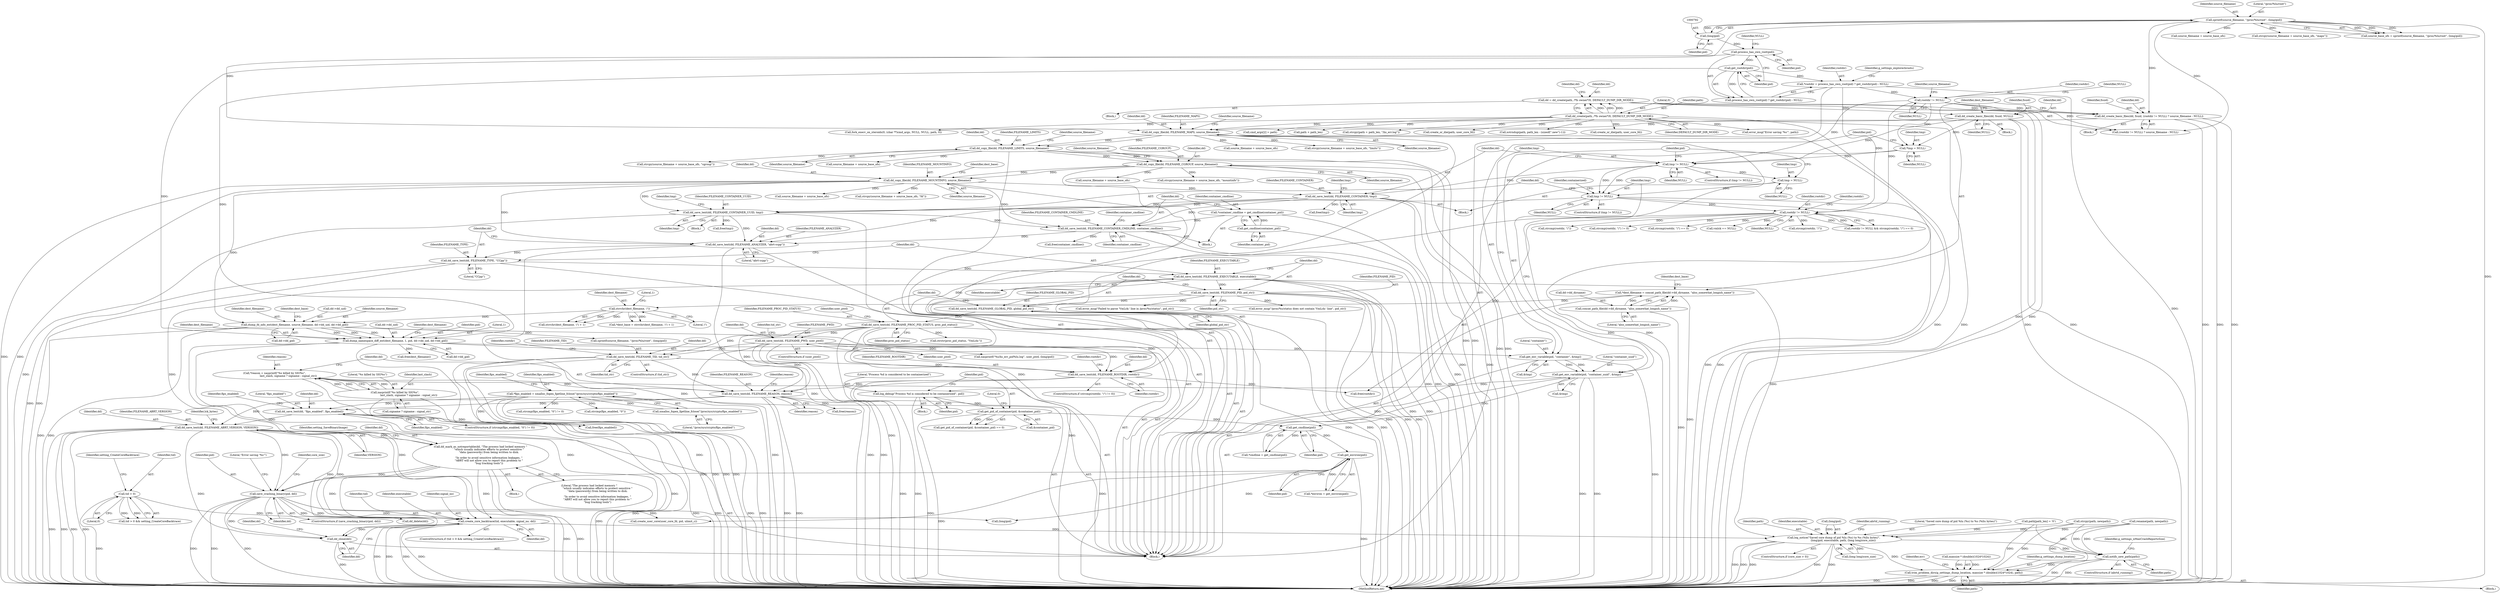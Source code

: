 digraph "0_abrt_3c1b60cfa62d39e5fff5a53a5bc53dae189e740e@API" {
"1001276" [label="(Call,create_core_backtrace(tid, executable, signal_no, dd))"];
"1001272" [label="(Call,tid > 0)"];
"1000994" [label="(Call,dd_save_text(dd, FILENAME_EXECUTABLE, executable))"];
"1000990" [label="(Call,dd_save_text(dd, FILENAME_TYPE, \"CCpp\"))"];
"1000986" [label="(Call,dd_save_text(dd, FILENAME_ANALYZER, \"abrt-ccpp\"))"];
"1000873" [label="(Call,dd_copy_file(dd, FILENAME_MOUNTINFO, source_filename))"];
"1000864" [label="(Call,dd_copy_file(dd, FILENAME_CGROUP, source_filename))"];
"1000855" [label="(Call,dd_copy_file(dd, FILENAME_LIMITS, source_filename))"];
"1000846" [label="(Call,dd_copy_file(dd, FILENAME_MAPS, source_filename))"];
"1000810" [label="(Call,dd_create_basic_files(dd, fsuid, (rootdir != NULL) ? source_filename : NULL))"];
"1000775" [label="(Call,dd = dd_create(path, /*fs owner*/0, DEFAULT_DUMP_DIR_MODE))"];
"1000777" [label="(Call,dd_create(path, /*fs owner*/0, DEFAULT_DUMP_DIR_MODE))"];
"1000788" [label="(Call,sprintf(source_filename, \"/proc/%lu/root\", (long)pid))"];
"1000791" [label="(Call,(long)pid)"];
"1000814" [label="(Call,rootdir != NULL)"];
"1000799" [label="(Call,*rootdir = process_has_own_root(pid) ? get_rootdir(pid) : NULL)"];
"1000804" [label="(Call,get_rootdir(pid))"];
"1000802" [label="(Call,process_has_own_root(pid))"];
"1000821" [label="(Call,dd_create_basic_files(dd, fsuid, NULL))"];
"1000980" [label="(Call,dd_save_text(dd, FILENAME_CONTAINER_CMDLINE, container_cmdline))"];
"1000942" [label="(Call,dd_save_text(dd, FILENAME_CONTAINER_UUID, tmp))"];
"1000923" [label="(Call,dd_save_text(dd, FILENAME_CONTAINER, tmp))"];
"1000919" [label="(Call,tmp != NULL)"];
"1000910" [label="(Call,*tmp = NULL)"];
"1000938" [label="(Call,tmp != NULL)"];
"1000929" [label="(Call,tmp = NULL)"];
"1000976" [label="(Call,*container_cmdline = get_cmdline(container_pid))"];
"1000978" [label="(Call,get_cmdline(container_pid))"];
"1001132" [label="(Call,save_crashing_binary(pid, dd))"];
"1001063" [label="(Call,get_environ(pid))"];
"1001056" [label="(Call,get_cmdline(pid))"];
"1000932" [label="(Call,get_env_variable(pid, \"container_uuid\", &tmp))"];
"1000913" [label="(Call,get_env_variable(pid, \"container\", &tmp))"];
"1000897" [label="(Call,dump_namespace_diff_ext(dest_filename, 1, pid, dd->dd_uid, dd->dd_gid))"];
"1000885" [label="(Call,dump_fd_info_ext(dest_filename, source_filename, dd->dd_uid, dd->dd_gid))"];
"1000837" [label="(Call,strrchr(dest_filename, '/'))"];
"1000826" [label="(Call,*dest_filename = concat_path_file(dd->dd_dirname, \"also_somewhat_longish_name\"))"];
"1000828" [label="(Call,concat_path_file(dd->dd_dirname, \"also_somewhat_longish_name\"))"];
"1000969" [label="(Call,get_pid_of_container(pid, &container_pid))"];
"1000963" [label="(Call,log_debug(\"Process %d is considered to be containerized\", pid))"];
"1001087" [label="(Call,dd_save_text(dd, FILENAME_ABRT_VERSION, VERSION))"];
"1001047" [label="(Call,dd_save_text(dd, FILENAME_REASON, reason))"];
"1001006" [label="(Call,dd_save_text(dd, FILENAME_PROC_PID_STATUS, proc_pid_status))"];
"1001002" [label="(Call,dd_save_text(dd, FILENAME_GLOBAL_PID, global_pid_str))"];
"1000998" [label="(Call,dd_save_text(dd, FILENAME_PID, pid_str))"];
"1001018" [label="(Call,dd_save_text(dd, FILENAME_TID, tid_str))"];
"1001012" [label="(Call,dd_save_text(dd, FILENAME_PWD, user_pwd))"];
"1001031" [label="(Call,dd_save_text(dd, FILENAME_ROOTDIR, rootdir))"];
"1000952" [label="(Call,rootdir != NULL)"];
"1001038" [label="(Call,*reason = xasprintf(\"%s killed by SIG%s\",\n                                 last_slash, signame ? signame : signal_str))"];
"1001040" [label="(Call,xasprintf(\"%s killed by SIG%s\",\n                                 last_slash, signame ? signame : signal_str))"];
"1001081" [label="(Call,dd_save_text(dd, \"fips_enabled\", fips_enabled))"];
"1001068" [label="(Call,*fips_enabled = xmalloc_fopen_fgetline_fclose(\"/proc/sys/crypto/fips_enabled\"))"];
"1001070" [label="(Call,xmalloc_fopen_fgetline_fclose(\"/proc/sys/crypto/fips_enabled\"))"];
"1001125" [label="(Call,dd_mark_as_notreportable(dd, \"The process had locked memory \"\n                    \"which usually indicates efforts to protect sensitive \"\n                    \"data (passwords) from being written to disk.\n\"\n                    \"In order to avoid sensitive information leakages, \"\n                    \"ABRT will not allow you to report this problem to \"\n                    \"bug tracking tools\"))"];
"1001281" [label="(Call,dd_close(dd))"];
"1001375" [label="(Call,log_notice(\"Saved core dump of pid %lu (%s) to %s (%llu bytes)\",\n                       (long)pid, executable, path, (long long)core_size))"];
"1001387" [label="(Call,notify_new_path(path))"];
"1001405" [label="(Call,trim_problem_dirs(g_settings_dump_location, maxsize * (double)(1024*1024), path))"];
"1000818" [label="(Identifier,NULL)"];
"1000840" [label="(Literal,1)"];
"1001093" [label="(Identifier,lck_bytes)"];
"1000980" [label="(Call,dd_save_text(dd, FILENAME_CONTAINER_CMDLINE, container_cmdline))"];
"1001050" [label="(Identifier,reason)"];
"1001000" [label="(Identifier,FILENAME_PID)"];
"1001009" [label="(Identifier,proc_pid_status)"];
"1000848" [label="(Identifier,FILENAME_MAPS)"];
"1000911" [label="(Identifier,tmp)"];
"1001019" [label="(Identifier,dd)"];
"1001218" [label="(Call,xasprintf(\"%s/hs_err_pid%lu.log\", user_pwd, (long)pid))"];
"1000947" [label="(Identifier,tmp)"];
"1001084" [label="(Identifier,fips_enabled)"];
"1001088" [label="(Identifier,dd)"];
"1000901" [label="(Call,dd->dd_uid)"];
"1001277" [label="(Identifier,tid)"];
"1001385" [label="(ControlStructure,if (abrtd_running))"];
"1001003" [label="(Identifier,dd)"];
"1001071" [label="(Literal,\"/proc/sys/crypto/fips_enabled\")"];
"1000826" [label="(Call,*dest_filename = concat_path_file(dd->dd_dirname, \"also_somewhat_longish_name\"))"];
"1001018" [label="(Call,dd_save_text(dd, FILENAME_TID, tid_str))"];
"1000916" [label="(Call,&tmp)"];
"1001069" [label="(Identifier,fips_enabled)"];
"1001129" [label="(Identifier,setting_SaveBinaryImage)"];
"1000943" [label="(Identifier,dd)"];
"1001048" [label="(Identifier,dd)"];
"1000783" [label="(Block,)"];
"1000822" [label="(Identifier,dd)"];
"1000995" [label="(Identifier,dd)"];
"1001005" [label="(Identifier,global_pid_str)"];
"1000873" [label="(Call,dd_copy_file(dd, FILENAME_MOUNTINFO, source_filename))"];
"1000859" [label="(Call,strcpy(source_filename + source_base_ofs, \"cgroup\"))"];
"1000994" [label="(Call,dd_save_text(dd, FILENAME_EXECUTABLE, executable))"];
"1000865" [label="(Identifier,dd)"];
"1001274" [label="(Literal,0)"];
"1000908" [label="(Identifier,dest_filename)"];
"1001021" [label="(Identifier,tid_str)"];
"1001119" [label="(Call,error_msg(\"Failed to parse 'VmLck:' line in /proc/%s/status\", pid_str))"];
"1001039" [label="(Identifier,reason)"];
"1001131" [label="(ControlStructure,if (save_crashing_binary(pid, dd)))"];
"1001381" [label="(Identifier,path)"];
"1000900" [label="(Identifier,pid)"];
"1000907" [label="(Call,free(dest_filename))"];
"1000987" [label="(Identifier,dd)"];
"1001043" [label="(Call,signame ? signame : signal_str)"];
"1000984" [label="(Call,free(container_cmdline))"];
"1001405" [label="(Call,trim_problem_dirs(g_settings_dump_location, maxsize * (double)(1024*1024), path))"];
"1001089" [label="(Identifier,FILENAME_ABRT_VERSION)"];
"1000777" [label="(Call,dd_create(path, /*fs owner*/0, DEFAULT_DUMP_DIR_MODE))"];
"1000973" [label="(Literal,0)"];
"1001064" [label="(Identifier,pid)"];
"1000805" [label="(Identifier,pid)"];
"1000886" [label="(Identifier,dest_filename)"];
"1001275" [label="(Identifier,setting_CreateCoreBacktrace)"];
"1000971" [label="(Call,&container_pid)"];
"1001012" [label="(Call,dd_save_text(dd, FILENAME_PWD, user_pwd))"];
"1000828" [label="(Call,concat_path_file(dd->dd_dirname, \"also_somewhat_longish_name\"))"];
"1001362" [label="(Call,rename(path, newpath))"];
"1000812" [label="(Identifier,fsuid)"];
"1000788" [label="(Call,sprintf(source_filename, \"/proc/%lu/root\", (long)pid))"];
"1000950" [label="(Identifier,containerized)"];
"1001034" [label="(Identifier,rootdir)"];
"1000982" [label="(Identifier,FILENAME_CONTAINER_CMDLINE)"];
"1000852" [label="(Identifier,source_filename)"];
"1001124" [label="(Block,)"];
"1001387" [label="(Call,notify_new_path(path))"];
"1001087" [label="(Call,dd_save_text(dd, FILENAME_ABRT_VERSION, VERSION))"];
"1000802" [label="(Call,process_has_own_root(pid))"];
"1000986" [label="(Call,dd_save_text(dd, FILENAME_ANALYZER, \"abrt-ccpp\"))"];
"1000813" [label="(Call,(rootdir != NULL) ? source_filename : NULL)"];
"1000953" [label="(Identifier,rootdir)"];
"1000942" [label="(Call,dd_save_text(dd, FILENAME_CONTAINER_UUID, tmp))"];
"1000789" [label="(Identifier,source_filename)"];
"1001083" [label="(Literal,\"fips_enabled\")"];
"1001311" [label="(Call,cmd_args[2] = path)"];
"1000817" [label="(Identifier,source_filename)"];
"1000939" [label="(Identifier,tmp)"];
"1001270" [label="(ControlStructure,if (tid > 0 && setting_CreateCoreBacktrace))"];
"1000926" [label="(Identifier,tmp)"];
"1001281" [label="(Call,dd_close(dd))"];
"1000891" [label="(Call,dd->dd_gid)"];
"1000968" [label="(Call,get_pid_of_container(pid, &container_pid) == 0)"];
"1000857" [label="(Identifier,FILENAME_LIMITS)"];
"1001015" [label="(Identifier,user_pwd)"];
"1001035" [label="(Call,free(rootdir))"];
"1001126" [label="(Identifier,dd)"];
"1000836" [label="(Call,strrchr(dest_filename, '/') + 1)"];
"1000992" [label="(Identifier,FILENAME_TYPE)"];
"1001284" [label="(Identifier,dd)"];
"1000814" [label="(Call,rootdir != NULL)"];
"1001031" [label="(Call,dd_save_text(dd, FILENAME_ROOTDIR, rootdir))"];
"1000979" [label="(Identifier,container_pid)"];
"1001286" [label="(Call,path[path_len] = '\0')"];
"1001416" [label="(Identifier,err)"];
"1000933" [label="(Identifier,pid)"];
"1001125" [label="(Call,dd_mark_as_notreportable(dd, \"The process had locked memory \"\n                    \"which usually indicates efforts to protect sensitive \"\n                    \"data (passwords) from being written to disk.\n\"\n                    \"In order to avoid sensitive information leakages, \"\n                    \"ABRT will not allow you to report this problem to \"\n                    \"bug tracking tools\"))"];
"1001098" [label="(Call,strstr(proc_pid_status, \"VmLck:\"))"];
"1001040" [label="(Call,xasprintf(\"%s killed by SIG%s\",\n                                 last_slash, signame ? signame : signal_str))"];
"1000919" [label="(Call,tmp != NULL)"];
"1000855" [label="(Call,dd_copy_file(dd, FILENAME_LIMITS, source_filename))"];
"1000851" [label="(Call,source_filename + source_base_ofs)"];
"1000864" [label="(Call,dd_copy_file(dd, FILENAME_CGROUP, source_filename))"];
"1001010" [label="(ControlStructure,if (user_pwd))"];
"1000790" [label="(Literal,\"/proc/%lu/root\")"];
"1001380" [label="(Identifier,executable)"];
"1000815" [label="(Identifier,rootdir)"];
"1000998" [label="(Call,dd_save_text(dd, FILENAME_PID, pid_str))"];
"1001142" [label="(Identifier,core_size)"];
"1001133" [label="(Identifier,pid)"];
"1001025" [label="(ControlStructure,if (strcmp(rootdir, \"/\") != 0))"];
"1000806" [label="(Identifier,NULL)"];
"1001273" [label="(Identifier,tid)"];
"1000988" [label="(Identifier,FILENAME_ANALYZER)"];
"1000838" [label="(Identifier,dest_filename)"];
"1000985" [label="(Identifier,container_cmdline)"];
"1000895" [label="(Identifier,dest_base)"];
"1001068" [label="(Call,*fips_enabled = xmalloc_fopen_fgetline_fclose(\"/proc/sys/crypto/fips_enabled\"))"];
"1001038" [label="(Call,*reason = xasprintf(\"%s killed by SIG%s\",\n                                 last_slash, signame ? signame : signal_str))"];
"1001388" [label="(Identifier,path)"];
"1000874" [label="(Identifier,dd)"];
"1000888" [label="(Call,dd->dd_uid)"];
"1001276" [label="(Call,create_core_backtrace(tid, executable, signal_no, dd))"];
"1001027" [label="(Call,strcmp(rootdir, \"/\"))"];
"1000921" [label="(Identifier,NULL)"];
"1001280" [label="(Identifier,dd)"];
"1001041" [label="(Literal,\"%s killed by SIG%s\")"];
"1001070" [label="(Call,xmalloc_fopen_fgetline_fclose(\"/proc/sys/crypto/fips_enabled\"))"];
"1000835" [label="(Identifier,dest_base)"];
"1000944" [label="(Identifier,FILENAME_CONTAINER_UUID)"];
"1001237" [label="(Call,path + path_len)"];
"1000915" [label="(Literal,\"container\")"];
"1000839" [label="(Literal,'/')"];
"1001049" [label="(Identifier,FILENAME_REASON)"];
"1001132" [label="(Call,save_crashing_binary(pid, dd))"];
"1000983" [label="(Identifier,container_cmdline)"];
"1001014" [label="(Identifier,FILENAME_PWD)"];
"1000945" [label="(Identifier,tmp)"];
"1001073" [label="(Identifier,fips_enabled)"];
"1001236" [label="(Call,strcpy(path + path_len, \"/hs_err.log\"))"];
"1000875" [label="(Identifier,FILENAME_MOUNTINFO)"];
"1000808" [label="(Identifier,g_settings_explorechroots)"];
"1000974" [label="(Block,)"];
"1001002" [label="(Call,dd_save_text(dd, FILENAME_GLOBAL_PID, global_pid_str))"];
"1000941" [label="(Block,)"];
"1000934" [label="(Literal,\"container_uuid\")"];
"1001272" [label="(Call,tid > 0)"];
"1001244" [label="(Call,create_or_die(path, user_core_fd))"];
"1000920" [label="(Identifier,tmp)"];
"1001007" [label="(Identifier,dd)"];
"1001081" [label="(Call,dd_save_text(dd, \"fips_enabled\", fips_enabled))"];
"1000928" [label="(Identifier,tmp)"];
"1000929" [label="(Call,tmp = NULL)"];
"1001013" [label="(Identifier,dd)"];
"1000957" [label="(Identifier,rootdir)"];
"1001052" [label="(Identifier,reason)"];
"1000997" [label="(Identifier,executable)"];
"1001023" [label="(Identifier,rootdir)"];
"1000925" [label="(Identifier,FILENAME_CONTAINER)"];
"1000946" [label="(Call,free(tmp))"];
"1000923" [label="(Call,dd_save_text(dd, FILENAME_CONTAINER, tmp))"];
"1001352" [label="(Call,xstrndup(path, path_len - (sizeof(\".new\")-1)))"];
"1000991" [label="(Identifier,dd)"];
"1000810" [label="(Call,dd_create_basic_files(dd, fsuid, (rootdir != NULL) ? source_filename : NULL))"];
"1001008" [label="(Identifier,FILENAME_PROC_PID_STATUS)"];
"1001001" [label="(Identifier,pid_str)"];
"1000150" [label="(Block,)"];
"1001127" [label="(Literal,\"The process had locked memory \"\n                    \"which usually indicates efforts to protect sensitive \"\n                    \"data (passwords) from being written to disk.\n\"\n                    \"In order to avoid sensitive information leakages, \"\n                    \"ABRT will not allow you to report this problem to \"\n                    \"bug tracking tools\")"];
"1000924" [label="(Identifier,dd)"];
"1000867" [label="(Identifier,source_filename)"];
"1000816" [label="(Identifier,NULL)"];
"1001428" [label="(Call,dd_delete(dd))"];
"1000989" [label="(Literal,\"abrt-ccpp\")"];
"1000829" [label="(Call,dd->dd_dirname)"];
"1001063" [label="(Call,get_environ(pid))"];
"1000918" [label="(ControlStructure,if (tmp != NULL))"];
"1001075" [label="(ControlStructure,if (strcmp(fips_enabled, \"0\") != 0))"];
"1001377" [label="(Call,(long)pid)"];
"1000976" [label="(Call,*container_cmdline = get_cmdline(container_pid))"];
"1000914" [label="(Identifier,pid)"];
"1000897" [label="(Call,dump_namespace_diff_ext(dest_filename, 1, pid, dd->dd_uid, dd->dd_gid))"];
"1001447" [label="(MethodReturn,int)"];
"1000799" [label="(Call,*rootdir = process_has_own_root(pid) ? get_rootdir(pid) : NULL)"];
"1000977" [label="(Identifier,container_cmdline)"];
"1000842" [label="(Call,source_filename + source_base_ofs)"];
"1000937" [label="(ControlStructure,if (tmp != NULL))"];
"1001282" [label="(Identifier,dd)"];
"1000899" [label="(Literal,1)"];
"1000922" [label="(Block,)"];
"1000832" [label="(Literal,\"also_somewhat_longish_name\")"];
"1000776" [label="(Identifier,dd)"];
"1000964" [label="(Literal,\"Process %d is considered to be containerized\")"];
"1000904" [label="(Call,dd->dd_gid)"];
"1000869" [label="(Call,source_filename + source_base_ofs)"];
"1000782" [label="(Identifier,dd)"];
"1000841" [label="(Call,strcpy(source_filename + source_base_ofs, \"maps\"))"];
"1001150" [label="(Call,create_or_die(path, user_core_fd))"];
"1001200" [label="(Call,(long)pid)"];
"1001033" [label="(Identifier,FILENAME_ROOTDIR)"];
"1001047" [label="(Call,dd_save_text(dd, FILENAME_REASON, reason))"];
"1000846" [label="(Call,dd_copy_file(dd, FILENAME_MAPS, source_filename))"];
"1001386" [label="(Identifier,abrtd_running)"];
"1000870" [label="(Identifier,source_filename)"];
"1000861" [label="(Identifier,source_filename)"];
"1000940" [label="(Identifier,NULL)"];
"1001057" [label="(Identifier,pid)"];
"1000881" [label="(Call,source_filename + source_base_ofs)"];
"1001026" [label="(Call,strcmp(rootdir, \"/\") != 0)"];
"1000834" [label="(Call,*dest_base = strrchr(dest_filename, '/') + 1)"];
"1000952" [label="(Call,rootdir != NULL)"];
"1001090" [label="(Identifier,VERSION)"];
"1000885" [label="(Call,dump_fd_info_ext(dest_filename, source_filename, dd->dd_uid, dd->dd_gid))"];
"1000811" [label="(Identifier,dd)"];
"1001082" [label="(Identifier,dd)"];
"1000856" [label="(Identifier,dd)"];
"1000809" [label="(Block,)"];
"1000793" [label="(Identifier,pid)"];
"1000775" [label="(Call,dd = dd_create(path, /*fs owner*/0, DEFAULT_DUMP_DIR_MODE))"];
"1000955" [label="(Call,strcmp(rootdir, \"/\") == 0)"];
"1000780" [label="(Identifier,DEFAULT_DUMP_DIR_MODE)"];
"1000931" [label="(Identifier,NULL)"];
"1000823" [label="(Identifier,fsuid)"];
"1000866" [label="(Identifier,FILENAME_CGROUP)"];
"1000801" [label="(Call,process_has_own_root(pid) ? get_rootdir(pid) : NULL)"];
"1001042" [label="(Identifier,last_slash)"];
"1001407" [label="(Call,maxsize * (double)(1024*1024))"];
"1001061" [label="(Call,*environ = get_environ(pid))"];
"1000969" [label="(Call,get_pid_of_container(pid, &container_pid))"];
"1000887" [label="(Identifier,source_filename)"];
"1000978" [label="(Call,get_cmdline(container_pid))"];
"1001036" [label="(Identifier,rootdir)"];
"1000963" [label="(Call,log_debug(\"Process %d is considered to be containerized\", pid))"];
"1000898" [label="(Identifier,dest_filename)"];
"1001271" [label="(Call,tid > 0 && setting_CreateCoreBacktrace)"];
"1000996" [label="(Identifier,FILENAME_EXECUTABLE)"];
"1000858" [label="(Identifier,source_filename)"];
"1001382" [label="(Call,(long long)core_size)"];
"1000868" [label="(Call,strcpy(source_filename + source_base_ofs, \"mountinfo\"))"];
"1001051" [label="(Call,free(reason))"];
"1001011" [label="(Identifier,user_pwd)"];
"1001375" [label="(Call,log_notice(\"Saved core dump of pid %lu (%s) to %s (%llu bytes)\",\n                       (long)pid, executable, path, (long long)core_size))"];
"1000779" [label="(Literal,0)"];
"1000786" [label="(Call,source_base_ofs = sprintf(source_filename, \"/proc/%lu/root\", (long)pid))"];
"1000965" [label="(Identifier,pid)"];
"1001414" [label="(Identifier,path)"];
"1001406" [label="(Identifier,g_settings_dump_location)"];
"1001186" [label="(Call,create_user_core(user_core_fd, pid, ulimit_c))"];
"1000913" [label="(Call,get_env_variable(pid, \"container\", &tmp))"];
"1001004" [label="(Identifier,FILENAME_GLOBAL_PID)"];
"1000824" [label="(Identifier,NULL)"];
"1001102" [label="(Call,vmlck == NULL)"];
"1001136" [label="(Call,error_msg(\"Error saving '%s'\", path))"];
"1001085" [label="(Call,free(fips_enabled))"];
"1000932" [label="(Call,get_env_variable(pid, \"container_uuid\", &tmp))"];
"1001076" [label="(Call,strcmp(fips_enabled, \"0\") != 0)"];
"1001077" [label="(Call,strcmp(fips_enabled, \"0\"))"];
"1000999" [label="(Identifier,dd)"];
"1001006" [label="(Call,dd_save_text(dd, FILENAME_PROC_PID_STATUS, proc_pid_status))"];
"1001086" [label="(Identifier,fips_enabled)"];
"1000860" [label="(Call,source_filename + source_base_ofs)"];
"1001371" [label="(ControlStructure,if (core_size > 0))"];
"1001134" [label="(Identifier,dd)"];
"1000912" [label="(Identifier,NULL)"];
"1001137" [label="(Literal,\"Error saving '%s'\")"];
"1001056" [label="(Call,get_cmdline(pid))"];
"1000954" [label="(Identifier,NULL)"];
"1001334" [label="(Call,fork_execv_on_steroids(0, (char **)cmd_args, NULL, NULL, path, 0))"];
"1000837" [label="(Call,strrchr(dest_filename, '/'))"];
"1000956" [label="(Call,strcmp(rootdir, \"/\"))"];
"1001376" [label="(Literal,\"Saved core dump of pid %lu (%s) to %s (%llu bytes)\")"];
"1001054" [label="(Call,*cmdline = get_cmdline(pid))"];
"1001298" [label="(Call,sprintf(source_filename, \"/proc/%lu/root\", (long)pid))"];
"1001366" [label="(Call,strcpy(path, newpath))"];
"1000791" [label="(Call,(long)pid)"];
"1000981" [label="(Identifier,dd)"];
"1000930" [label="(Identifier,tmp)"];
"1001278" [label="(Identifier,executable)"];
"1001017" [label="(Identifier,tid_str)"];
"1000935" [label="(Call,&tmp)"];
"1000970" [label="(Identifier,pid)"];
"1000962" [label="(Block,)"];
"1001016" [label="(ControlStructure,if (tid_str))"];
"1001020" [label="(Identifier,FILENAME_TID)"];
"1001391" [label="(Identifier,g_settings_nMaxCrashReportsSize)"];
"1000878" [label="(Identifier,dest_base)"];
"1000804" [label="(Call,get_rootdir(pid))"];
"1000993" [label="(Literal,\"CCpp\")"];
"1000938" [label="(Call,tmp != NULL)"];
"1001393" [label="(Block,)"];
"1000880" [label="(Call,strcpy(source_filename + source_base_ofs, \"fd\"))"];
"1000850" [label="(Call,strcpy(source_filename + source_base_ofs, \"limits\"))"];
"1000827" [label="(Identifier,dest_filename)"];
"1001032" [label="(Identifier,dd)"];
"1000951" [label="(Call,rootdir != NULL && strcmp(rootdir, \"/\") == 0)"];
"1000849" [label="(Identifier,source_filename)"];
"1000803" [label="(Identifier,pid)"];
"1001105" [label="(Call,error_msg(\"/proc/%s/status does not contain 'VmLck:' line\", pid_str))"];
"1000778" [label="(Identifier,path)"];
"1000910" [label="(Call,*tmp = NULL)"];
"1000876" [label="(Identifier,source_filename)"];
"1000820" [label="(Block,)"];
"1000821" [label="(Call,dd_create_basic_files(dd, fsuid, NULL))"];
"1000800" [label="(Identifier,rootdir)"];
"1000927" [label="(Call,free(tmp))"];
"1000847" [label="(Identifier,dd)"];
"1001279" [label="(Identifier,signal_no)"];
"1000990" [label="(Call,dd_save_text(dd, FILENAME_TYPE, \"CCpp\"))"];
"1001276" -> "1001270"  [label="AST: "];
"1001276" -> "1001280"  [label="CFG: "];
"1001277" -> "1001276"  [label="AST: "];
"1001278" -> "1001276"  [label="AST: "];
"1001279" -> "1001276"  [label="AST: "];
"1001280" -> "1001276"  [label="AST: "];
"1001282" -> "1001276"  [label="CFG: "];
"1001276" -> "1001447"  [label="DDG: "];
"1001276" -> "1001447"  [label="DDG: "];
"1001276" -> "1001447"  [label="DDG: "];
"1001276" -> "1001447"  [label="DDG: "];
"1001272" -> "1001276"  [label="DDG: "];
"1000994" -> "1001276"  [label="DDG: "];
"1001132" -> "1001276"  [label="DDG: "];
"1001087" -> "1001276"  [label="DDG: "];
"1001125" -> "1001276"  [label="DDG: "];
"1001276" -> "1001281"  [label="DDG: "];
"1001276" -> "1001375"  [label="DDG: "];
"1001272" -> "1001271"  [label="AST: "];
"1001272" -> "1001274"  [label="CFG: "];
"1001273" -> "1001272"  [label="AST: "];
"1001274" -> "1001272"  [label="AST: "];
"1001275" -> "1001272"  [label="CFG: "];
"1001271" -> "1001272"  [label="CFG: "];
"1001272" -> "1001447"  [label="DDG: "];
"1001272" -> "1001271"  [label="DDG: "];
"1001272" -> "1001271"  [label="DDG: "];
"1000994" -> "1000783"  [label="AST: "];
"1000994" -> "1000997"  [label="CFG: "];
"1000995" -> "1000994"  [label="AST: "];
"1000996" -> "1000994"  [label="AST: "];
"1000997" -> "1000994"  [label="AST: "];
"1000999" -> "1000994"  [label="CFG: "];
"1000994" -> "1001447"  [label="DDG: "];
"1000994" -> "1001447"  [label="DDG: "];
"1000994" -> "1001447"  [label="DDG: "];
"1000990" -> "1000994"  [label="DDG: "];
"1000994" -> "1000998"  [label="DDG: "];
"1000994" -> "1001375"  [label="DDG: "];
"1000990" -> "1000783"  [label="AST: "];
"1000990" -> "1000993"  [label="CFG: "];
"1000991" -> "1000990"  [label="AST: "];
"1000992" -> "1000990"  [label="AST: "];
"1000993" -> "1000990"  [label="AST: "];
"1000995" -> "1000990"  [label="CFG: "];
"1000990" -> "1001447"  [label="DDG: "];
"1000990" -> "1001447"  [label="DDG: "];
"1000986" -> "1000990"  [label="DDG: "];
"1000986" -> "1000783"  [label="AST: "];
"1000986" -> "1000989"  [label="CFG: "];
"1000987" -> "1000986"  [label="AST: "];
"1000988" -> "1000986"  [label="AST: "];
"1000989" -> "1000986"  [label="AST: "];
"1000991" -> "1000986"  [label="CFG: "];
"1000986" -> "1001447"  [label="DDG: "];
"1000986" -> "1001447"  [label="DDG: "];
"1000873" -> "1000986"  [label="DDG: "];
"1000980" -> "1000986"  [label="DDG: "];
"1000942" -> "1000986"  [label="DDG: "];
"1000923" -> "1000986"  [label="DDG: "];
"1000873" -> "1000783"  [label="AST: "];
"1000873" -> "1000876"  [label="CFG: "];
"1000874" -> "1000873"  [label="AST: "];
"1000875" -> "1000873"  [label="AST: "];
"1000876" -> "1000873"  [label="AST: "];
"1000878" -> "1000873"  [label="CFG: "];
"1000873" -> "1001447"  [label="DDG: "];
"1000873" -> "1001447"  [label="DDG: "];
"1000864" -> "1000873"  [label="DDG: "];
"1000864" -> "1000873"  [label="DDG: "];
"1000873" -> "1000880"  [label="DDG: "];
"1000873" -> "1000881"  [label="DDG: "];
"1000873" -> "1000885"  [label="DDG: "];
"1000873" -> "1000923"  [label="DDG: "];
"1000873" -> "1000942"  [label="DDG: "];
"1000873" -> "1000980"  [label="DDG: "];
"1000864" -> "1000783"  [label="AST: "];
"1000864" -> "1000867"  [label="CFG: "];
"1000865" -> "1000864"  [label="AST: "];
"1000866" -> "1000864"  [label="AST: "];
"1000867" -> "1000864"  [label="AST: "];
"1000870" -> "1000864"  [label="CFG: "];
"1000864" -> "1001447"  [label="DDG: "];
"1000864" -> "1001447"  [label="DDG: "];
"1000855" -> "1000864"  [label="DDG: "];
"1000855" -> "1000864"  [label="DDG: "];
"1000864" -> "1000868"  [label="DDG: "];
"1000864" -> "1000869"  [label="DDG: "];
"1000855" -> "1000783"  [label="AST: "];
"1000855" -> "1000858"  [label="CFG: "];
"1000856" -> "1000855"  [label="AST: "];
"1000857" -> "1000855"  [label="AST: "];
"1000858" -> "1000855"  [label="AST: "];
"1000861" -> "1000855"  [label="CFG: "];
"1000855" -> "1001447"  [label="DDG: "];
"1000855" -> "1001447"  [label="DDG: "];
"1000846" -> "1000855"  [label="DDG: "];
"1000846" -> "1000855"  [label="DDG: "];
"1000855" -> "1000859"  [label="DDG: "];
"1000855" -> "1000860"  [label="DDG: "];
"1000846" -> "1000783"  [label="AST: "];
"1000846" -> "1000849"  [label="CFG: "];
"1000847" -> "1000846"  [label="AST: "];
"1000848" -> "1000846"  [label="AST: "];
"1000849" -> "1000846"  [label="AST: "];
"1000852" -> "1000846"  [label="CFG: "];
"1000846" -> "1001447"  [label="DDG: "];
"1000846" -> "1001447"  [label="DDG: "];
"1000810" -> "1000846"  [label="DDG: "];
"1000821" -> "1000846"  [label="DDG: "];
"1000788" -> "1000846"  [label="DDG: "];
"1000846" -> "1000850"  [label="DDG: "];
"1000846" -> "1000851"  [label="DDG: "];
"1000810" -> "1000809"  [label="AST: "];
"1000810" -> "1000813"  [label="CFG: "];
"1000811" -> "1000810"  [label="AST: "];
"1000812" -> "1000810"  [label="AST: "];
"1000813" -> "1000810"  [label="AST: "];
"1000827" -> "1000810"  [label="CFG: "];
"1000810" -> "1001447"  [label="DDG: "];
"1000810" -> "1001447"  [label="DDG: "];
"1000810" -> "1001447"  [label="DDG: "];
"1000775" -> "1000810"  [label="DDG: "];
"1000788" -> "1000810"  [label="DDG: "];
"1000814" -> "1000810"  [label="DDG: "];
"1000775" -> "1000150"  [label="AST: "];
"1000775" -> "1000777"  [label="CFG: "];
"1000776" -> "1000775"  [label="AST: "];
"1000777" -> "1000775"  [label="AST: "];
"1000782" -> "1000775"  [label="CFG: "];
"1000775" -> "1001447"  [label="DDG: "];
"1000775" -> "1001447"  [label="DDG: "];
"1000777" -> "1000775"  [label="DDG: "];
"1000777" -> "1000775"  [label="DDG: "];
"1000777" -> "1000775"  [label="DDG: "];
"1000775" -> "1000821"  [label="DDG: "];
"1000777" -> "1000780"  [label="CFG: "];
"1000778" -> "1000777"  [label="AST: "];
"1000779" -> "1000777"  [label="AST: "];
"1000780" -> "1000777"  [label="AST: "];
"1000777" -> "1001447"  [label="DDG: "];
"1000777" -> "1001447"  [label="DDG: "];
"1000777" -> "1001136"  [label="DDG: "];
"1000777" -> "1001150"  [label="DDG: "];
"1000777" -> "1001236"  [label="DDG: "];
"1000777" -> "1001237"  [label="DDG: "];
"1000777" -> "1001244"  [label="DDG: "];
"1000777" -> "1001311"  [label="DDG: "];
"1000777" -> "1001334"  [label="DDG: "];
"1000777" -> "1001352"  [label="DDG: "];
"1000788" -> "1000786"  [label="AST: "];
"1000788" -> "1000791"  [label="CFG: "];
"1000789" -> "1000788"  [label="AST: "];
"1000790" -> "1000788"  [label="AST: "];
"1000791" -> "1000788"  [label="AST: "];
"1000786" -> "1000788"  [label="CFG: "];
"1000788" -> "1001447"  [label="DDG: "];
"1000788" -> "1000786"  [label="DDG: "];
"1000788" -> "1000786"  [label="DDG: "];
"1000788" -> "1000786"  [label="DDG: "];
"1000791" -> "1000788"  [label="DDG: "];
"1000788" -> "1000813"  [label="DDG: "];
"1000788" -> "1000841"  [label="DDG: "];
"1000788" -> "1000842"  [label="DDG: "];
"1000791" -> "1000793"  [label="CFG: "];
"1000792" -> "1000791"  [label="AST: "];
"1000793" -> "1000791"  [label="AST: "];
"1000791" -> "1000802"  [label="DDG: "];
"1000814" -> "1000813"  [label="AST: "];
"1000814" -> "1000816"  [label="CFG: "];
"1000815" -> "1000814"  [label="AST: "];
"1000816" -> "1000814"  [label="AST: "];
"1000817" -> "1000814"  [label="CFG: "];
"1000818" -> "1000814"  [label="CFG: "];
"1000799" -> "1000814"  [label="DDG: "];
"1000814" -> "1000813"  [label="DDG: "];
"1000814" -> "1000910"  [label="DDG: "];
"1000814" -> "1000919"  [label="DDG: "];
"1000814" -> "1000952"  [label="DDG: "];
"1000799" -> "1000783"  [label="AST: "];
"1000799" -> "1000801"  [label="CFG: "];
"1000800" -> "1000799"  [label="AST: "];
"1000801" -> "1000799"  [label="AST: "];
"1000808" -> "1000799"  [label="CFG: "];
"1000799" -> "1001447"  [label="DDG: "];
"1000804" -> "1000799"  [label="DDG: "];
"1000799" -> "1000952"  [label="DDG: "];
"1000804" -> "1000801"  [label="AST: "];
"1000804" -> "1000805"  [label="CFG: "];
"1000805" -> "1000804"  [label="AST: "];
"1000801" -> "1000804"  [label="CFG: "];
"1000804" -> "1000801"  [label="DDG: "];
"1000802" -> "1000804"  [label="DDG: "];
"1000804" -> "1000897"  [label="DDG: "];
"1000802" -> "1000801"  [label="AST: "];
"1000802" -> "1000803"  [label="CFG: "];
"1000803" -> "1000802"  [label="AST: "];
"1000805" -> "1000802"  [label="CFG: "];
"1000806" -> "1000802"  [label="CFG: "];
"1000802" -> "1000897"  [label="DDG: "];
"1000821" -> "1000820"  [label="AST: "];
"1000821" -> "1000824"  [label="CFG: "];
"1000822" -> "1000821"  [label="AST: "];
"1000823" -> "1000821"  [label="AST: "];
"1000824" -> "1000821"  [label="AST: "];
"1000827" -> "1000821"  [label="CFG: "];
"1000821" -> "1001447"  [label="DDG: "];
"1000821" -> "1001447"  [label="DDG: "];
"1000821" -> "1000910"  [label="DDG: "];
"1000821" -> "1000919"  [label="DDG: "];
"1000980" -> "1000974"  [label="AST: "];
"1000980" -> "1000983"  [label="CFG: "];
"1000981" -> "1000980"  [label="AST: "];
"1000982" -> "1000980"  [label="AST: "];
"1000983" -> "1000980"  [label="AST: "];
"1000985" -> "1000980"  [label="CFG: "];
"1000980" -> "1001447"  [label="DDG: "];
"1000980" -> "1001447"  [label="DDG: "];
"1000942" -> "1000980"  [label="DDG: "];
"1000923" -> "1000980"  [label="DDG: "];
"1000976" -> "1000980"  [label="DDG: "];
"1000980" -> "1000984"  [label="DDG: "];
"1000942" -> "1000941"  [label="AST: "];
"1000942" -> "1000945"  [label="CFG: "];
"1000943" -> "1000942"  [label="AST: "];
"1000944" -> "1000942"  [label="AST: "];
"1000945" -> "1000942"  [label="AST: "];
"1000947" -> "1000942"  [label="CFG: "];
"1000942" -> "1001447"  [label="DDG: "];
"1000942" -> "1001447"  [label="DDG: "];
"1000923" -> "1000942"  [label="DDG: "];
"1000938" -> "1000942"  [label="DDG: "];
"1000942" -> "1000946"  [label="DDG: "];
"1000923" -> "1000922"  [label="AST: "];
"1000923" -> "1000926"  [label="CFG: "];
"1000924" -> "1000923"  [label="AST: "];
"1000925" -> "1000923"  [label="AST: "];
"1000926" -> "1000923"  [label="AST: "];
"1000928" -> "1000923"  [label="CFG: "];
"1000923" -> "1001447"  [label="DDG: "];
"1000923" -> "1001447"  [label="DDG: "];
"1000919" -> "1000923"  [label="DDG: "];
"1000923" -> "1000927"  [label="DDG: "];
"1000919" -> "1000918"  [label="AST: "];
"1000919" -> "1000921"  [label="CFG: "];
"1000920" -> "1000919"  [label="AST: "];
"1000921" -> "1000919"  [label="AST: "];
"1000924" -> "1000919"  [label="CFG: "];
"1000933" -> "1000919"  [label="CFG: "];
"1000910" -> "1000919"  [label="DDG: "];
"1000919" -> "1000929"  [label="DDG: "];
"1000919" -> "1000938"  [label="DDG: "];
"1000919" -> "1000938"  [label="DDG: "];
"1000910" -> "1000783"  [label="AST: "];
"1000910" -> "1000912"  [label="CFG: "];
"1000911" -> "1000910"  [label="AST: "];
"1000912" -> "1000910"  [label="AST: "];
"1000914" -> "1000910"  [label="CFG: "];
"1000938" -> "1000937"  [label="AST: "];
"1000938" -> "1000940"  [label="CFG: "];
"1000939" -> "1000938"  [label="AST: "];
"1000940" -> "1000938"  [label="AST: "];
"1000943" -> "1000938"  [label="CFG: "];
"1000950" -> "1000938"  [label="CFG: "];
"1000938" -> "1001447"  [label="DDG: "];
"1000938" -> "1001447"  [label="DDG: "];
"1000929" -> "1000938"  [label="DDG: "];
"1000938" -> "1000952"  [label="DDG: "];
"1000929" -> "1000922"  [label="AST: "];
"1000929" -> "1000931"  [label="CFG: "];
"1000930" -> "1000929"  [label="AST: "];
"1000931" -> "1000929"  [label="AST: "];
"1000933" -> "1000929"  [label="CFG: "];
"1000976" -> "1000974"  [label="AST: "];
"1000976" -> "1000978"  [label="CFG: "];
"1000977" -> "1000976"  [label="AST: "];
"1000978" -> "1000976"  [label="AST: "];
"1000981" -> "1000976"  [label="CFG: "];
"1000976" -> "1001447"  [label="DDG: "];
"1000978" -> "1000976"  [label="DDG: "];
"1000978" -> "1000979"  [label="CFG: "];
"1000979" -> "1000978"  [label="AST: "];
"1000978" -> "1001447"  [label="DDG: "];
"1001132" -> "1001131"  [label="AST: "];
"1001132" -> "1001134"  [label="CFG: "];
"1001133" -> "1001132"  [label="AST: "];
"1001134" -> "1001132"  [label="AST: "];
"1001137" -> "1001132"  [label="CFG: "];
"1001142" -> "1001132"  [label="CFG: "];
"1001132" -> "1001447"  [label="DDG: "];
"1001132" -> "1001447"  [label="DDG: "];
"1001132" -> "1001447"  [label="DDG: "];
"1001063" -> "1001132"  [label="DDG: "];
"1001087" -> "1001132"  [label="DDG: "];
"1001125" -> "1001132"  [label="DDG: "];
"1001132" -> "1001186"  [label="DDG: "];
"1001132" -> "1001200"  [label="DDG: "];
"1001132" -> "1001281"  [label="DDG: "];
"1001132" -> "1001428"  [label="DDG: "];
"1001063" -> "1001061"  [label="AST: "];
"1001063" -> "1001064"  [label="CFG: "];
"1001064" -> "1001063"  [label="AST: "];
"1001061" -> "1001063"  [label="CFG: "];
"1001063" -> "1001447"  [label="DDG: "];
"1001063" -> "1001061"  [label="DDG: "];
"1001056" -> "1001063"  [label="DDG: "];
"1001063" -> "1001186"  [label="DDG: "];
"1001063" -> "1001200"  [label="DDG: "];
"1001056" -> "1001054"  [label="AST: "];
"1001056" -> "1001057"  [label="CFG: "];
"1001057" -> "1001056"  [label="AST: "];
"1001054" -> "1001056"  [label="CFG: "];
"1001056" -> "1001054"  [label="DDG: "];
"1000932" -> "1001056"  [label="DDG: "];
"1000969" -> "1001056"  [label="DDG: "];
"1000932" -> "1000783"  [label="AST: "];
"1000932" -> "1000935"  [label="CFG: "];
"1000933" -> "1000932"  [label="AST: "];
"1000934" -> "1000932"  [label="AST: "];
"1000935" -> "1000932"  [label="AST: "];
"1000939" -> "1000932"  [label="CFG: "];
"1000932" -> "1001447"  [label="DDG: "];
"1000932" -> "1001447"  [label="DDG: "];
"1000913" -> "1000932"  [label="DDG: "];
"1000913" -> "1000932"  [label="DDG: "];
"1000932" -> "1000963"  [label="DDG: "];
"1000913" -> "1000783"  [label="AST: "];
"1000913" -> "1000916"  [label="CFG: "];
"1000914" -> "1000913"  [label="AST: "];
"1000915" -> "1000913"  [label="AST: "];
"1000916" -> "1000913"  [label="AST: "];
"1000920" -> "1000913"  [label="CFG: "];
"1000913" -> "1001447"  [label="DDG: "];
"1000897" -> "1000913"  [label="DDG: "];
"1000897" -> "1000783"  [label="AST: "];
"1000897" -> "1000904"  [label="CFG: "];
"1000898" -> "1000897"  [label="AST: "];
"1000899" -> "1000897"  [label="AST: "];
"1000900" -> "1000897"  [label="AST: "];
"1000901" -> "1000897"  [label="AST: "];
"1000904" -> "1000897"  [label="AST: "];
"1000908" -> "1000897"  [label="CFG: "];
"1000897" -> "1001447"  [label="DDG: "];
"1000897" -> "1001447"  [label="DDG: "];
"1000897" -> "1001447"  [label="DDG: "];
"1000885" -> "1000897"  [label="DDG: "];
"1000885" -> "1000897"  [label="DDG: "];
"1000885" -> "1000897"  [label="DDG: "];
"1000897" -> "1000907"  [label="DDG: "];
"1000885" -> "1000783"  [label="AST: "];
"1000885" -> "1000891"  [label="CFG: "];
"1000886" -> "1000885"  [label="AST: "];
"1000887" -> "1000885"  [label="AST: "];
"1000888" -> "1000885"  [label="AST: "];
"1000891" -> "1000885"  [label="AST: "];
"1000895" -> "1000885"  [label="CFG: "];
"1000885" -> "1001447"  [label="DDG: "];
"1000885" -> "1001447"  [label="DDG: "];
"1000837" -> "1000885"  [label="DDG: "];
"1000885" -> "1001298"  [label="DDG: "];
"1000837" -> "1000836"  [label="AST: "];
"1000837" -> "1000839"  [label="CFG: "];
"1000838" -> "1000837"  [label="AST: "];
"1000839" -> "1000837"  [label="AST: "];
"1000840" -> "1000837"  [label="CFG: "];
"1000837" -> "1000834"  [label="DDG: "];
"1000837" -> "1000834"  [label="DDG: "];
"1000837" -> "1000836"  [label="DDG: "];
"1000837" -> "1000836"  [label="DDG: "];
"1000826" -> "1000837"  [label="DDG: "];
"1000826" -> "1000783"  [label="AST: "];
"1000826" -> "1000828"  [label="CFG: "];
"1000827" -> "1000826"  [label="AST: "];
"1000828" -> "1000826"  [label="AST: "];
"1000835" -> "1000826"  [label="CFG: "];
"1000826" -> "1001447"  [label="DDG: "];
"1000828" -> "1000826"  [label="DDG: "];
"1000828" -> "1000826"  [label="DDG: "];
"1000828" -> "1000832"  [label="CFG: "];
"1000829" -> "1000828"  [label="AST: "];
"1000832" -> "1000828"  [label="AST: "];
"1000828" -> "1001447"  [label="DDG: "];
"1000969" -> "1000968"  [label="AST: "];
"1000969" -> "1000971"  [label="CFG: "];
"1000970" -> "1000969"  [label="AST: "];
"1000971" -> "1000969"  [label="AST: "];
"1000973" -> "1000969"  [label="CFG: "];
"1000969" -> "1001447"  [label="DDG: "];
"1000969" -> "1000968"  [label="DDG: "];
"1000969" -> "1000968"  [label="DDG: "];
"1000963" -> "1000969"  [label="DDG: "];
"1000963" -> "1000962"  [label="AST: "];
"1000963" -> "1000965"  [label="CFG: "];
"1000964" -> "1000963"  [label="AST: "];
"1000965" -> "1000963"  [label="AST: "];
"1000970" -> "1000963"  [label="CFG: "];
"1000963" -> "1001447"  [label="DDG: "];
"1001087" -> "1000783"  [label="AST: "];
"1001087" -> "1001090"  [label="CFG: "];
"1001088" -> "1001087"  [label="AST: "];
"1001089" -> "1001087"  [label="AST: "];
"1001090" -> "1001087"  [label="AST: "];
"1001093" -> "1001087"  [label="CFG: "];
"1001087" -> "1001447"  [label="DDG: "];
"1001087" -> "1001447"  [label="DDG: "];
"1001087" -> "1001447"  [label="DDG: "];
"1001087" -> "1001447"  [label="DDG: "];
"1001047" -> "1001087"  [label="DDG: "];
"1001081" -> "1001087"  [label="DDG: "];
"1001087" -> "1001125"  [label="DDG: "];
"1001087" -> "1001281"  [label="DDG: "];
"1001087" -> "1001428"  [label="DDG: "];
"1001047" -> "1000783"  [label="AST: "];
"1001047" -> "1001050"  [label="CFG: "];
"1001048" -> "1001047"  [label="AST: "];
"1001049" -> "1001047"  [label="AST: "];
"1001050" -> "1001047"  [label="AST: "];
"1001052" -> "1001047"  [label="CFG: "];
"1001047" -> "1001447"  [label="DDG: "];
"1001047" -> "1001447"  [label="DDG: "];
"1001006" -> "1001047"  [label="DDG: "];
"1001018" -> "1001047"  [label="DDG: "];
"1001012" -> "1001047"  [label="DDG: "];
"1001031" -> "1001047"  [label="DDG: "];
"1001038" -> "1001047"  [label="DDG: "];
"1001047" -> "1001051"  [label="DDG: "];
"1001047" -> "1001081"  [label="DDG: "];
"1001006" -> "1000783"  [label="AST: "];
"1001006" -> "1001009"  [label="CFG: "];
"1001007" -> "1001006"  [label="AST: "];
"1001008" -> "1001006"  [label="AST: "];
"1001009" -> "1001006"  [label="AST: "];
"1001011" -> "1001006"  [label="CFG: "];
"1001006" -> "1001447"  [label="DDG: "];
"1001006" -> "1001447"  [label="DDG: "];
"1001002" -> "1001006"  [label="DDG: "];
"1001006" -> "1001012"  [label="DDG: "];
"1001006" -> "1001018"  [label="DDG: "];
"1001006" -> "1001031"  [label="DDG: "];
"1001006" -> "1001098"  [label="DDG: "];
"1001002" -> "1000783"  [label="AST: "];
"1001002" -> "1001005"  [label="CFG: "];
"1001003" -> "1001002"  [label="AST: "];
"1001004" -> "1001002"  [label="AST: "];
"1001005" -> "1001002"  [label="AST: "];
"1001007" -> "1001002"  [label="CFG: "];
"1001002" -> "1001447"  [label="DDG: "];
"1001002" -> "1001447"  [label="DDG: "];
"1001002" -> "1001447"  [label="DDG: "];
"1000998" -> "1001002"  [label="DDG: "];
"1000998" -> "1000783"  [label="AST: "];
"1000998" -> "1001001"  [label="CFG: "];
"1000999" -> "1000998"  [label="AST: "];
"1001000" -> "1000998"  [label="AST: "];
"1001001" -> "1000998"  [label="AST: "];
"1001003" -> "1000998"  [label="CFG: "];
"1000998" -> "1001447"  [label="DDG: "];
"1000998" -> "1001447"  [label="DDG: "];
"1000998" -> "1001447"  [label="DDG: "];
"1000998" -> "1001105"  [label="DDG: "];
"1000998" -> "1001119"  [label="DDG: "];
"1001018" -> "1001016"  [label="AST: "];
"1001018" -> "1001021"  [label="CFG: "];
"1001019" -> "1001018"  [label="AST: "];
"1001020" -> "1001018"  [label="AST: "];
"1001021" -> "1001018"  [label="AST: "];
"1001023" -> "1001018"  [label="CFG: "];
"1001018" -> "1001447"  [label="DDG: "];
"1001018" -> "1001447"  [label="DDG: "];
"1001018" -> "1001447"  [label="DDG: "];
"1001012" -> "1001018"  [label="DDG: "];
"1001018" -> "1001031"  [label="DDG: "];
"1001012" -> "1001010"  [label="AST: "];
"1001012" -> "1001015"  [label="CFG: "];
"1001013" -> "1001012"  [label="AST: "];
"1001014" -> "1001012"  [label="AST: "];
"1001015" -> "1001012"  [label="AST: "];
"1001017" -> "1001012"  [label="CFG: "];
"1001012" -> "1001447"  [label="DDG: "];
"1001012" -> "1001447"  [label="DDG: "];
"1001012" -> "1001447"  [label="DDG: "];
"1001012" -> "1001031"  [label="DDG: "];
"1001012" -> "1001218"  [label="DDG: "];
"1001031" -> "1001025"  [label="AST: "];
"1001031" -> "1001034"  [label="CFG: "];
"1001032" -> "1001031"  [label="AST: "];
"1001033" -> "1001031"  [label="AST: "];
"1001034" -> "1001031"  [label="AST: "];
"1001036" -> "1001031"  [label="CFG: "];
"1001031" -> "1001447"  [label="DDG: "];
"1001031" -> "1001447"  [label="DDG: "];
"1000952" -> "1001031"  [label="DDG: "];
"1001031" -> "1001035"  [label="DDG: "];
"1000952" -> "1000951"  [label="AST: "];
"1000952" -> "1000954"  [label="CFG: "];
"1000953" -> "1000952"  [label="AST: "];
"1000954" -> "1000952"  [label="AST: "];
"1000957" -> "1000952"  [label="CFG: "];
"1000951" -> "1000952"  [label="CFG: "];
"1000952" -> "1000951"  [label="DDG: "];
"1000952" -> "1000951"  [label="DDG: "];
"1000952" -> "1000955"  [label="DDG: "];
"1000952" -> "1000956"  [label="DDG: "];
"1000952" -> "1001026"  [label="DDG: "];
"1000952" -> "1001027"  [label="DDG: "];
"1000952" -> "1001035"  [label="DDG: "];
"1000952" -> "1001102"  [label="DDG: "];
"1001038" -> "1000783"  [label="AST: "];
"1001038" -> "1001040"  [label="CFG: "];
"1001039" -> "1001038"  [label="AST: "];
"1001040" -> "1001038"  [label="AST: "];
"1001048" -> "1001038"  [label="CFG: "];
"1001038" -> "1001447"  [label="DDG: "];
"1001040" -> "1001038"  [label="DDG: "];
"1001040" -> "1001038"  [label="DDG: "];
"1001040" -> "1001038"  [label="DDG: "];
"1001040" -> "1001043"  [label="CFG: "];
"1001041" -> "1001040"  [label="AST: "];
"1001042" -> "1001040"  [label="AST: "];
"1001043" -> "1001040"  [label="AST: "];
"1001040" -> "1001447"  [label="DDG: "];
"1001040" -> "1001447"  [label="DDG: "];
"1001081" -> "1001075"  [label="AST: "];
"1001081" -> "1001084"  [label="CFG: "];
"1001082" -> "1001081"  [label="AST: "];
"1001083" -> "1001081"  [label="AST: "];
"1001084" -> "1001081"  [label="AST: "];
"1001086" -> "1001081"  [label="CFG: "];
"1001081" -> "1001447"  [label="DDG: "];
"1001068" -> "1001081"  [label="DDG: "];
"1001081" -> "1001085"  [label="DDG: "];
"1001068" -> "1000783"  [label="AST: "];
"1001068" -> "1001070"  [label="CFG: "];
"1001069" -> "1001068"  [label="AST: "];
"1001070" -> "1001068"  [label="AST: "];
"1001073" -> "1001068"  [label="CFG: "];
"1001068" -> "1001447"  [label="DDG: "];
"1001068" -> "1001447"  [label="DDG: "];
"1001070" -> "1001068"  [label="DDG: "];
"1001068" -> "1001076"  [label="DDG: "];
"1001068" -> "1001077"  [label="DDG: "];
"1001068" -> "1001085"  [label="DDG: "];
"1001070" -> "1001071"  [label="CFG: "];
"1001071" -> "1001070"  [label="AST: "];
"1001125" -> "1001124"  [label="AST: "];
"1001125" -> "1001127"  [label="CFG: "];
"1001126" -> "1001125"  [label="AST: "];
"1001127" -> "1001125"  [label="AST: "];
"1001129" -> "1001125"  [label="CFG: "];
"1001125" -> "1001447"  [label="DDG: "];
"1001125" -> "1001447"  [label="DDG: "];
"1001125" -> "1001281"  [label="DDG: "];
"1001125" -> "1001428"  [label="DDG: "];
"1001281" -> "1000783"  [label="AST: "];
"1001281" -> "1001282"  [label="CFG: "];
"1001282" -> "1001281"  [label="AST: "];
"1001284" -> "1001281"  [label="CFG: "];
"1001281" -> "1001447"  [label="DDG: "];
"1001375" -> "1001371"  [label="AST: "];
"1001375" -> "1001382"  [label="CFG: "];
"1001376" -> "1001375"  [label="AST: "];
"1001377" -> "1001375"  [label="AST: "];
"1001380" -> "1001375"  [label="AST: "];
"1001381" -> "1001375"  [label="AST: "];
"1001382" -> "1001375"  [label="AST: "];
"1001386" -> "1001375"  [label="CFG: "];
"1001375" -> "1001447"  [label="DDG: "];
"1001375" -> "1001447"  [label="DDG: "];
"1001375" -> "1001447"  [label="DDG: "];
"1001375" -> "1001447"  [label="DDG: "];
"1001375" -> "1001447"  [label="DDG: "];
"1001377" -> "1001375"  [label="DDG: "];
"1001362" -> "1001375"  [label="DDG: "];
"1001366" -> "1001375"  [label="DDG: "];
"1001286" -> "1001375"  [label="DDG: "];
"1001382" -> "1001375"  [label="DDG: "];
"1001375" -> "1001387"  [label="DDG: "];
"1001375" -> "1001405"  [label="DDG: "];
"1001387" -> "1001385"  [label="AST: "];
"1001387" -> "1001388"  [label="CFG: "];
"1001388" -> "1001387"  [label="AST: "];
"1001391" -> "1001387"  [label="CFG: "];
"1001387" -> "1001447"  [label="DDG: "];
"1001387" -> "1001447"  [label="DDG: "];
"1001362" -> "1001387"  [label="DDG: "];
"1001366" -> "1001387"  [label="DDG: "];
"1001286" -> "1001387"  [label="DDG: "];
"1001387" -> "1001405"  [label="DDG: "];
"1001405" -> "1001393"  [label="AST: "];
"1001405" -> "1001414"  [label="CFG: "];
"1001406" -> "1001405"  [label="AST: "];
"1001407" -> "1001405"  [label="AST: "];
"1001414" -> "1001405"  [label="AST: "];
"1001416" -> "1001405"  [label="CFG: "];
"1001405" -> "1001447"  [label="DDG: "];
"1001405" -> "1001447"  [label="DDG: "];
"1001405" -> "1001447"  [label="DDG: "];
"1001405" -> "1001447"  [label="DDG: "];
"1001407" -> "1001405"  [label="DDG: "];
"1001407" -> "1001405"  [label="DDG: "];
"1001362" -> "1001405"  [label="DDG: "];
"1001366" -> "1001405"  [label="DDG: "];
"1001286" -> "1001405"  [label="DDG: "];
}

